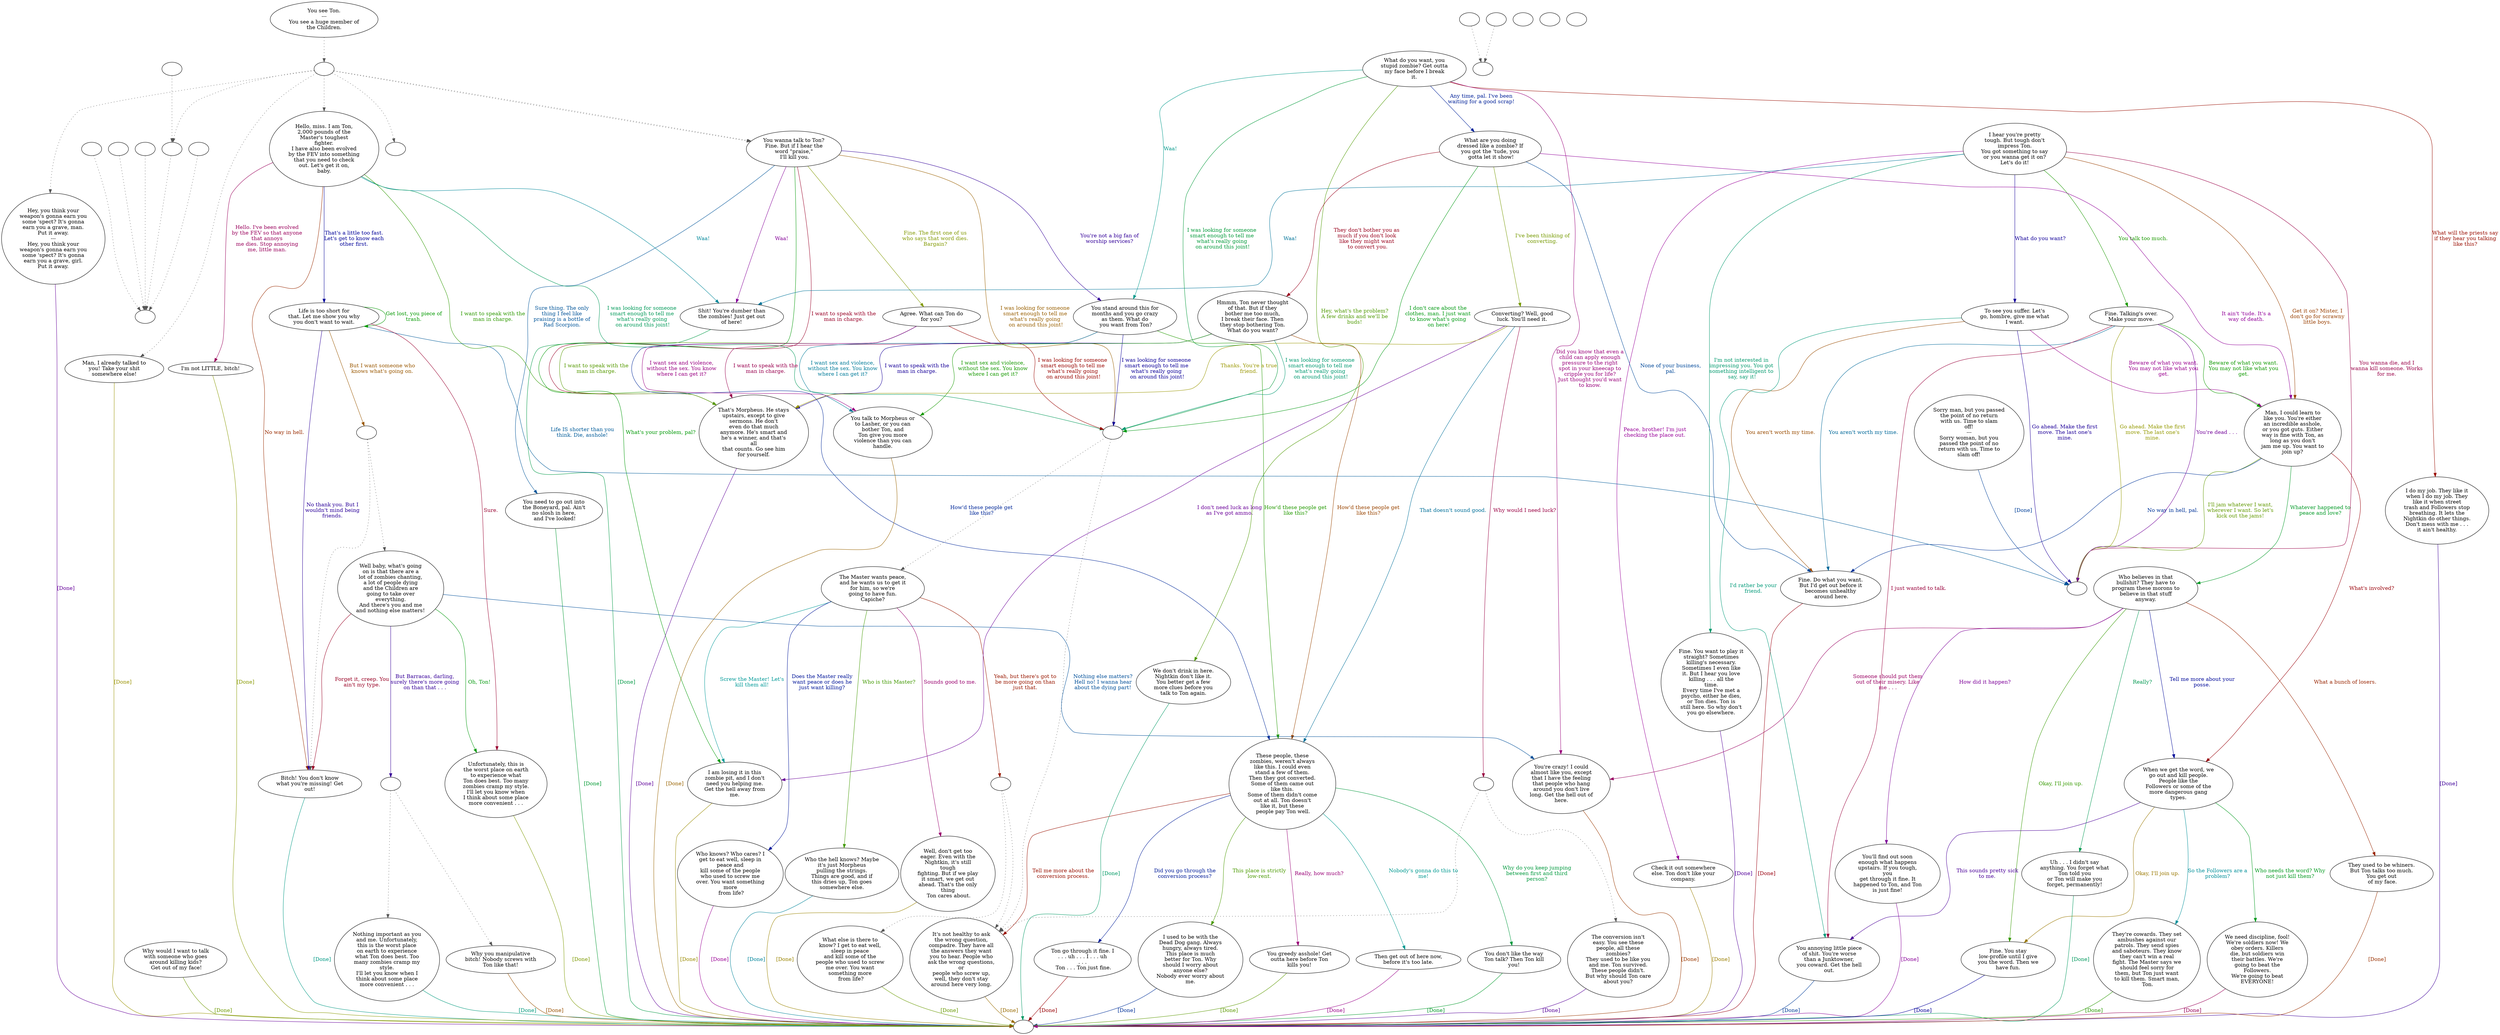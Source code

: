 digraph BARRACUS {
  "start" [style=filled       fillcolor="#FFFFFF"       color="#000000"]
  "start" -> "do_dialogue" [style=dotted color="#555555"]
  "start" [label="You see Ton.\n---\nYou see a huge member of\nthe Children."]
  "do_dialogue" [style=filled       fillcolor="#FFFFFF"       color="#000000"]
  "do_dialogue" -> "weapon_check" [style=dotted color="#555555"]
  "do_dialogue" -> "get_reaction" [style=dotted color="#555555"]
  "do_dialogue" -> "Barracus04" [style=dotted color="#555555"]
  "do_dialogue" -> "Barracus03" [style=dotted color="#555555"]
  "do_dialogue" -> "Barracus06" [style=dotted color="#555555"]
  "do_dialogue" -> "Barracus07" [style=dotted color="#555555"]
  "do_dialogue" -> "Barracus06" [style=dotted color="#555555"]
  "do_dialogue" [label=""]
  "social_skills" [style=filled       fillcolor="#FFFFFF"       color="#000000"]
  "social_skills" -> "get_reaction" [style=dotted color="#555555"]
  "social_skills" [label=""]
  "weapon_check" [style=filled       fillcolor="#FFFFFF"       color="#000000"]
  "weapon_check" [label=""]
  "Barracus00" [style=filled       fillcolor="#FFFFFF"       color="#000000"]
  "Barracus00" [label="Sorry man, but you passed\nthe point of no return\nwith us. Time to slam\noff!\n---\nSorry woman, but you\npassed the point of no\nreturn with us. Time to\nslam off!"]
  "Barracus00" -> "BarracusCombat" [label="[Done]" color="#004099" fontcolor="#004099"]
  "Barracus01" [style=filled       fillcolor="#FFFFFF"       color="#000000"]
  "Barracus01" [label="Why would I want to talk\nwith someone who goes\naround killing kids?\n Get out of my face!"]
  "Barracus01" -> "BarracusEnd" [label="[Done]" color="#6D9900" fontcolor="#6D9900"]
  "Barracus02" [style=filled       fillcolor="#FFFFFF"       color="#000000"]
  "Barracus02" [label="I hear you're pretty\ntough. But tough don't\nimpress Ton.\nYou got something to say\nor you wanna get it on?\nLet's do it!"]
  "Barracus02" -> "Barracus08" [label="Peace, brother! I'm just\nchecking the place out." color="#980099" fontcolor="#980099"]
  "Barracus02" -> "Barracus09" [label="I'm not interested in\nimpressing you. You got\nsomething intelligent to\n say, say it!" color="#00996C" fontcolor="#00996C"]
  "Barracus02" -> "Barracus10" [label="Get it on? Mister, I\ndon't go for scrawny\nlittle boys." color="#993F00" fontcolor="#993F00"]
  "Barracus02" -> "Barracus11" [label="What do you want?" color="#120099" fontcolor="#120099"]
  "Barracus02" -> "Barracus12" [label="You talk too much." color="#1A9900" fontcolor="#1A9900"]
  "Barracus02" -> "BarracusCombat" [label="You wanna die, and I\nwanna kill someone. Works\nfor me." color="#990047" fontcolor="#990047"]
  "Barracus02" -> "Barracus13" [label="Waa!" color="#007499" fontcolor="#007499"]
  "Barracus03" [style=filled       fillcolor="#FFFFFF"       color="#000000"]
  "Barracus03" [label="Man, I already talked to\nyou! Take your shit\nsomewhere else!"]
  "Barracus03" -> "BarracusEnd" [label="[Done]" color="#999200" fontcolor="#999200"]
  "Barracus04" [style=filled       fillcolor="#FFFFFF"       color="#000000"]
  "Barracus04" [label="Hey, you think your\nweapon's gonna earn you\nsome 'spect? It's gonna\nearn you a grave, man.\nPut it away.\n---\nHey, you think your\nweapon's gonna earn you\nsome 'spect? It's gonna\nearn you a grave, girl.\nPut it away."]
  "Barracus04" -> "BarracusEnd" [label="[Done]" color="#650099" fontcolor="#650099"]
  "Barracus05" [style=filled       fillcolor="#FFFFFF"       color="#000000"]
  "Barracus05" [label="What do you want, you\nstupid zombie? Get outta\nmy face before I break\nit."]
  "Barracus05" -> "Barracus05a" [label="I was looking for someone\nsmart enough to tell me\nwhat's really going\n on around this joint!" color="#009938" fontcolor="#009938"]
  "Barracus05" -> "Barracus16" [label="What will the priests say\nif they hear you talking\nlike this?" color="#990C00" fontcolor="#990C00"]
  "Barracus05" -> "Barracus17" [label="Any time, pal. I've been\nwaiting for a good scrap!" color="#002199" fontcolor="#002199"]
  "Barracus05" -> "Barracus18" [label="Hey, what's the problem?\nA few drinks and we'll be\nbuds!" color="#4D9900" fontcolor="#4D9900"]
  "Barracus05" -> "Barracus19" [label="Did you know that even a\nchild can apply enough\npressure to the right\nspot in your kneecap to\ncripple you for life?\nJust thought you'd want\nto know." color="#99007A" fontcolor="#99007A"]
  "Barracus05" -> "Barracus20" [label="Waa!" color="#00998B" fontcolor="#00998B"]
  "Barracus05a" [style=filled       fillcolor="#FFFFFF"       color="#000000"]
  "Barracus05a" -> "Barracus14" [style=dotted color="#555555"]
  "Barracus05a" -> "Barracus15" [style=dotted color="#555555"]
  "Barracus05a" [label=""]
  "Barracus06" [style=filled       fillcolor="#FFFFFF"       color="#000000"]
  "Barracus06" [label="You wanna talk to Ton?\nFine. But if I hear the\nword \"praise,\"\n I'll kill you."]
  "Barracus06" -> "Barracus05a" [label="I was looking for someone\nsmart enough to tell me\nwhat's really going\n on around this joint!" color="#995F00" fontcolor="#995F00"]
  "Barracus06" -> "Barracus20" [label="You're not a big fan of\nworship services?" color="#320099" fontcolor="#320099"]
  "Barracus06" -> "Barracus21" [label="What's your problem, pal?" color="#009905" fontcolor="#009905"]
  "Barracus06" -> "Barracus22" [label="I want to speak with the\nman in charge." color="#990027" fontcolor="#990027"]
  "Barracus06" -> "Barracus23" [label="Sure thing. The only\nthing I feel like\npraising is a bottle of\nRad Scorpion." color="#005499" fontcolor="#005499"]
  "Barracus06" -> "Barracus24" [label="Fine. The first one of us\nwho says that word dies.\nBargain?" color="#819900" fontcolor="#819900"]
  "Barracus06" -> "Barracus13" [label="Waa!" color="#850099" fontcolor="#850099"]
  "Barracus07" [style=filled       fillcolor="#FFFFFF"       color="#000000"]
  "Barracus07" [label="Hello, miss. I am Ton,\n2,000 pounds of the\nMaster's toughest\nfighter.\nI have also been evolved\nby the FEV into something\nthat you need to check\nout. Let's get it on,\nbaby."]
  "Barracus07" -> "Barracus05a" [label="I was looking for someone\nsmart enough to tell me\nwhat's really going\n on around this joint!" color="#009958" fontcolor="#009958"]
  "Barracus07" -> "Barracus25" [label="No way in hell." color="#992B00" fontcolor="#992B00"]
  "Barracus07" -> "Barracus26" [label="That's a little too fast.\nLet's get to know each\nother first." color="#000199" fontcolor="#000199"]
  "Barracus07" -> "Barracus22" [label="I want to speak with the\nman in charge." color="#2E9900" fontcolor="#2E9900"]
  "Barracus07" -> "Barracus27" [label="Hello. I've been evolved\nby the FEV so that anyone\nthat annoys\nme dies. Stop annoying\nme, little man." color="#99005B" fontcolor="#99005B"]
  "Barracus07" -> "Barracus13" [label="Waa!" color="#008799" fontcolor="#008799"]
  "Barracus08" [style=filled       fillcolor="#FFFFFF"       color="#000000"]
  "Barracus08" [label="Check it out somewhere\nelse. Ton don't like your\ncompany."]
  "Barracus08" -> "BarracusEnd" [label="[Done]" color="#997E00" fontcolor="#997E00"]
  "Barracus09" [style=filled       fillcolor="#FFFFFF"       color="#000000"]
  "Barracus09" [label="Fine. You want to play it\nstraight? Sometimes\nkilling's necessary.\nSometimes I even like\nit. But I hear you love\nkilling . . . all the\ntime.\nEvery time I've met a\npsycho, either he dies,\nor Ton dies. Ton is\nstill here. So why don't\nyou go elsewhere."]
  "Barracus09" -> "BarracusEnd" [label="[Done]" color="#520099" fontcolor="#520099"]
  "Barracus10" [style=filled       fillcolor="#FFFFFF"       color="#000000"]
  "Barracus10" [label="Man, I could learn to\nlike you. You're either\nan incredible asshole,\nor you got guts. Either\nway is fine with Ton, as\nlong as you don't\njam me up. You want to\njoin up?"]
  "Barracus10" -> "Barracus28" [label="Whatever happened to\npeace and love?" color="#009925" fontcolor="#009925"]
  "Barracus10" -> "Barracus29" [label="What's involved?" color="#990008" fontcolor="#990008"]
  "Barracus10" -> "Barracus30" [label="No way in hell, pal." color="#003499" fontcolor="#003499"]
  "Barracus10" -> "BarracusCombat" [label="I'll jam whatever I want,\nwherever I want. So let's\nkick out the jams!" color="#619900" fontcolor="#619900"]
  "Barracus11" [style=filled       fillcolor="#FFFFFF"       color="#000000"]
  "Barracus11" [label="To see you suffer. Let's\ngo, hombre, give me what\nI want."]
  "Barracus11" -> "Barracus10" [label="Beware of what you want.\nYou may not like what you\nget." color="#99008E" fontcolor="#99008E"]
  "Barracus11" -> "Barracus31" [label="I'd rather be your\nfriend." color="#009978" fontcolor="#009978"]
  "Barracus11" -> "Barracus30" [label="You aren't worth my time." color="#994B00" fontcolor="#994B00"]
  "Barracus11" -> "BarracusCombat" [label="Go ahead. Make the first\nmove. The last one's\nmine." color="#1E0099" fontcolor="#1E0099"]
  "Barracus12" [style=filled       fillcolor="#FFFFFF"       color="#000000"]
  "Barracus12" [label="Fine. Talking's over.\nMake your move."]
  "Barracus12" -> "Barracus10" [label="Beware of what you want.\nYou may not like what you\nget." color="#0E9900" fontcolor="#0E9900"]
  "Barracus12" -> "Barracus31" [label="I just wanted to talk." color="#99003B" fontcolor="#99003B"]
  "Barracus12" -> "Barracus30" [label="You aren't worth my time." color="#006899" fontcolor="#006899"]
  "Barracus12" -> "BarracusCombat" [label="Go ahead. Make the first\nmove. The last one's\nmine." color="#949900" fontcolor="#949900"]
  "Barracus12" -> "BarracusCombat" [label="You're dead . . ." color="#710099" fontcolor="#710099"]
  "Barracus13" [style=filled       fillcolor="#FFFFFF"       color="#000000"]
  "Barracus13" [label="Shit! You're dumber than\nthe zombies! Just get out\nof here!"]
  "Barracus13" -> "BarracusEnd" [label="[Done]" color="#009945" fontcolor="#009945"]
  "Barracus14" [style=filled       fillcolor="#FFFFFF"       color="#000000"]
  "Barracus14" [label="The Master wants peace,\nand he wants us to get it\nfor him, so we're\ngoing to have fun.\nCapiche?"]
  "Barracus14" -> "Barracus14a" [label="Yeah, but there's got to\nbe more going on than\njust that." color="#991800" fontcolor="#991800"]
  "Barracus14" -> "Barracus33" [label="Does the Master really\nwant peace or does he\njust want killing?" color="#001599" fontcolor="#001599"]
  "Barracus14" -> "Barracus46" [label="Who is this Master?" color="#419900" fontcolor="#419900"]
  "Barracus14" -> "Barracus47" [label="Sounds good to me." color="#99006E" fontcolor="#99006E"]
  "Barracus14" -> "Barracus21" [label="Screw the Master! Let's\nkill them all!" color="#009997" fontcolor="#009997"]
  "Barracus14a" [style=filled       fillcolor="#FFFFFF"       color="#000000"]
  "Barracus14a" -> "Barracus32" [style=dotted color="#555555"]
  "Barracus14a" -> "Barracus15" [style=dotted color="#555555"]
  "Barracus14a" [label=""]
  "Barracus15" [style=filled       fillcolor="#FFFFFF"       color="#000000"]
  "Barracus15" [label="It's not healthy to ask\nthe wrong question,\ncompadre. They have all\nthe answers they want\nyou to hear. People who\nask the wrong questions,\nor\npeople who screw up,\nwell, they don't stay\naround here very long."]
  "Barracus15" -> "BarracusEnd" [label="[Done]" color="#996B00" fontcolor="#996B00"]
  "Barracus16" [style=filled       fillcolor="#FFFFFF"       color="#000000"]
  "Barracus16" [label="I do my job. They like it\nwhen I do my job. They\nlike it when street\ntrash and Followers stop\nbreathing. It lets the\nNightkin do other things.\nDon't mess with me . . .\nit ain't healthy."]
  "Barracus16" -> "BarracusEnd" [label="[Done]" color="#3E0099" fontcolor="#3E0099"]
  "Barracus17" [style=filled       fillcolor="#FFFFFF"       color="#000000"]
  "Barracus17" [label="What are you doing\ndressed like a zombie? If\nyou got the 'tude, you\n gotta let it show!"]
  "Barracus17" -> "Barracus05a" [label="I don't care about the\nclothes, man. I just want\nto know what's going\n on here!" color="#009911" fontcolor="#009911"]
  "Barracus17" -> "Barracus34" [label="They don't bother you as\nmuch if you don't look\nlike they might want\n to convert you." color="#99001B" fontcolor="#99001B"]
  "Barracus17" -> "Barracus30" [label="None of your business,\npal." color="#004899" fontcolor="#004899"]
  "Barracus17" -> "Barracus35" [label="I've been thinking of\nconverting." color="#759900" fontcolor="#759900"]
  "Barracus17" -> "Barracus10" [label="It ain't 'tude. It's a\nway of death." color="#910099" fontcolor="#910099"]
  "Barracus18" [style=filled       fillcolor="#FFFFFF"       color="#000000"]
  "Barracus18" [label="We don't drink in here.\nNightkin don't like it.\nYou better get a few\nmore clues before you\ntalk to Ton again."]
  "Barracus18" -> "BarracusEnd" [label="[Done]" color="#009964" fontcolor="#009964"]
  "Barracus19" [style=filled       fillcolor="#FFFFFF"       color="#000000"]
  "Barracus19" [label="You're crazy! I could\nalmost like you, except\nthat I have the feeling\nthat people who hang\naround you don't live\nlong. Get the hell out of\nhere."]
  "Barracus19" -> "BarracusEnd" [label="[Done]" color="#993800" fontcolor="#993800"]
  "Barracus20" [style=filled       fillcolor="#FFFFFF"       color="#000000"]
  "Barracus20" [label="You stand around this for\nmonths and you go crazy\nas them. What do\n you want from Ton?"]
  "Barracus20" -> "Barracus05a" [label="I was looking for someone\nsmart enough to tell me\nwhat's really going\n on around this joint!" color="#0B0099" fontcolor="#0B0099"]
  "Barracus20" -> "Barracus36" [label="How'd these people get\nlike this?" color="#229900" fontcolor="#229900"]
  "Barracus20" -> "Barracus22" [label="I want to speak with the\nman in charge." color="#99004E" fontcolor="#99004E"]
  "Barracus20" -> "Barracus37" [label="I want sex and violence,\nwithout the sex. You know\nwhere I can get it?" color="#007B99" fontcolor="#007B99"]
  "Barracus21" [style=filled       fillcolor="#FFFFFF"       color="#000000"]
  "Barracus21" [label="I am losing it in this\nzombie pit, and I don't\nneed you helping me.\nGet the hell away from\nme."]
  "Barracus21" -> "BarracusEnd" [label="[Done]" color="#998A00" fontcolor="#998A00"]
  "Barracus22" [style=filled       fillcolor="#FFFFFF"       color="#000000"]
  "Barracus22" [label="That's Morpheus. He stays\nupstairs, except to give\nsermons. He don't\neven do that much\nanymore. He's smart and\nhe's a winner, and that's\nall\nthat counts. Go see him\nfor yourself."]
  "Barracus22" -> "BarracusEnd" [label="[Done]" color="#5E0099" fontcolor="#5E0099"]
  "Barracus23" [style=filled       fillcolor="#FFFFFF"       color="#000000"]
  "Barracus23" [label="You need to go out into\nthe Boneyard, pal. Ain't\nno slosh in here,\n and I've looked!"]
  "Barracus23" -> "BarracusEnd" [label="[Done]" color="#009931" fontcolor="#009931"]
  "Barracus24" [style=filled       fillcolor="#FFFFFF"       color="#000000"]
  "Barracus24" [label="Agree. What can Ton do\nfor you?"]
  "Barracus24" -> "Barracus05a" [label="I was looking for someone\nsmart enough to tell me\nwhat's really going\n on around this joint!" color="#990400" fontcolor="#990400"]
  "Barracus24" -> "Barracus36" [label="How'd these people get\nlike this?" color="#002899" fontcolor="#002899"]
  "Barracus24" -> "Barracus22" [label="I want to speak with the\nman in charge." color="#559900" fontcolor="#559900"]
  "Barracus24" -> "Barracus37" [label="I want sex and violence,\nwithout the sex. You know\nwhere I can get it?" color="#990082" fontcolor="#990082"]
  "Barracus25" [style=filled       fillcolor="#FFFFFF"       color="#000000"]
  "Barracus25" [label="Bitch! You don't know\nwhat you're missing! Get\nout!"]
  "Barracus25" -> "BarracusEnd" [label="[Done]" color="#009984" fontcolor="#009984"]
  "Barracus26" [style=filled       fillcolor="#FFFFFF"       color="#000000"]
  "Barracus26" [label="Life is too short for\nthat. Let me show you why\nyou don't want to wait."]
  "Barracus26" -> "Barracus26a" [label="But I want someone who\nknows what's going on." color="#995700" fontcolor="#995700"]
  "Barracus26" -> "Barracus25" [label="No thank you. But I\nwouldn't mind being\nfriends." color="#2A0099" fontcolor="#2A0099"]
  "Barracus26" -> "Barracus26" [label="Get lost, you piece of\ntrash." color="#029900" fontcolor="#029900"]
  "Barracus26" -> "Barracus39" [label="Sure." color="#99002F" fontcolor="#99002F"]
  "Barracus26" -> "BarracusCombat" [label="Life IS shorter than you\nthink. Die, asshole!" color="#005B99" fontcolor="#005B99"]
  "Barracus26a" [style=filled       fillcolor="#FFFFFF"       color="#000000"]
  "Barracus26a" -> "Barracus38" [style=dotted color="#555555"]
  "Barracus26a" -> "Barracus25" [style=dotted color="#555555"]
  "Barracus26a" [label=""]
  "Barracus27" [style=filled       fillcolor="#FFFFFF"       color="#000000"]
  "Barracus27" [label="I'm not LITTLE, bitch!"]
  "Barracus27" -> "BarracusEnd" [label="[Done]" color="#889900" fontcolor="#889900"]
  "Barracus28" [style=filled       fillcolor="#FFFFFF"       color="#000000"]
  "Barracus28" [label="Who believes in that\nbullshit? They have to\nprogram these morons to\nbelieve in that stuff\nanyway."]
  "Barracus28" -> "Barracus40" [label="How did it happen?" color="#7D0099" fontcolor="#7D0099"]
  "Barracus28" -> "Barracus41" [label="Really?" color="#009951" fontcolor="#009951"]
  "Barracus28" -> "Barracus42" [label="What a bunch of losers." color="#992400" fontcolor="#992400"]
  "Barracus28" -> "Barracus29" [label="Tell me more about your\nposse." color="#000999" fontcolor="#000999"]
  "Barracus28" -> "Barracus43" [label="Okay, I'll join up." color="#359900" fontcolor="#359900"]
  "Barracus28" -> "Barracus19" [label="Someone should put them\nout of their misery. Like\nme . . ." color="#990062" fontcolor="#990062"]
  "Barracus29" [style=filled       fillcolor="#FFFFFF"       color="#000000"]
  "Barracus29" [label="When we get the word, we\ngo out and kill people.\nPeople like the\nFollowers or some of the\nmore dangerous gang\ntypes."]
  "Barracus29" -> "Barracus44" [label="So the Followers are a\nproblem?" color="#008F99" fontcolor="#008F99"]
  "Barracus29" -> "Barracus43" [label="Okay, I'll join up." color="#997700" fontcolor="#997700"]
  "Barracus29" -> "Barracus31" [label="This sounds pretty sick\nto me." color="#4A0099" fontcolor="#4A0099"]
  "Barracus29" -> "Barracus45" [label="Who needs the word? Why\nnot just kill them?" color="#00991D" fontcolor="#00991D"]
  "Barracus30" [style=filled       fillcolor="#FFFFFF"       color="#000000"]
  "Barracus30" [label="Fine. Do what you want.\nBut I'd get out before it\nbecomes unhealthy\n around here."]
  "Barracus30" -> "BarracusEnd" [label="[Done]" color="#99000F" fontcolor="#99000F"]
  "Barracus31" [style=filled       fillcolor="#FFFFFF"       color="#000000"]
  "Barracus31" [label="You annoying little piece\nof shit. You're worse\nthan a Junktowner,\nyou coward. Get the hell\nout."]
  "Barracus31" -> "BarracusEnd" [label="[Done]" color="#003C99" fontcolor="#003C99"]
  "Barracus32" [style=filled       fillcolor="#FFFFFF"       color="#000000"]
  "Barracus32" [label="What else is there to\nknow? I get to eat well,\nsleep in peace\nand kill some of the\npeople who used to screw\nme over. You want\nsomething more\n from life?"]
  "Barracus32" -> "BarracusEnd" [label="[Done]" color="#689900" fontcolor="#689900"]
  "Barracus33" [style=filled       fillcolor="#FFFFFF"       color="#000000"]
  "Barracus33" [label="Who knows? Who cares? I\nget to eat well, sleep in\npeace and\nkill some of the people\nwho used to screw me\nover. You want something\nmore\n from life?"]
  "Barracus33" -> "BarracusEnd" [label="[Done]" color="#990095" fontcolor="#990095"]
  "Barracus34" [style=filled       fillcolor="#FFFFFF"       color="#000000"]
  "Barracus34" [label="Hmmm, Ton never thought\nof that. But if they\nbother me too much,\nI break their face. Then\nthey stop bothering Ton.\nWhat do you want?"]
  "Barracus34" -> "Barracus05a" [label="I was looking for someone\nsmart enough to tell me\nwhat's really going\n on around this joint!" color="#009970" fontcolor="#009970"]
  "Barracus34" -> "Barracus36" [label="How'd these people get\nlike this?" color="#994400" fontcolor="#994400"]
  "Barracus34" -> "Barracus22" [label="I want to speak with the\nman in charge." color="#170099" fontcolor="#170099"]
  "Barracus34" -> "Barracus37" [label="I want sex and violence,\nwithout the sex. You know\nwhere I can get it?" color="#169900" fontcolor="#169900"]
  "Barracus35" [style=filled       fillcolor="#FFFFFF"       color="#000000"]
  "Barracus35" [label="Converting? Well, good\nluck. You'll need it."]
  "Barracus35" -> "Barracus35a" [label="Why would I need luck?" color="#990042" fontcolor="#990042"]
  "Barracus35" -> "Barracus36" [label="That doesn't sound good." color="#006F99" fontcolor="#006F99"]
  "Barracus35" -> "Barracus22" [label="Thanks. You're a true\nfriend." color="#999600" fontcolor="#999600"]
  "Barracus35" -> "Barracus21" [label="I don't need luck as long\nas I've got ammo." color="#6A0099" fontcolor="#6A0099"]
  "Barracus35a" [style=filled       fillcolor="#FFFFFF"       color="#000000"]
  "Barracus35a" -> "Barracus48" [style=dotted color="#555555"]
  "Barracus35a" -> "Barracus15" [style=dotted color="#555555"]
  "Barracus35a" [label=""]
  "Barracus36" [style=filled       fillcolor="#FFFFFF"       color="#000000"]
  "Barracus36" [label="These people, these\nzombies, weren't always\nlike this. I could even\nstand a few of them.\nThen they got converted.\nSome of them came out\nlike this.\nSome of them didn't come\nout at all. Ton doesn't\nlike it, but these\n people pay Ton well."]
  "Barracus36" -> "Barracus49" [label="Why do you keep jumping\nbetween first and third\nperson?" color="#00993D" fontcolor="#00993D"]
  "Barracus36" -> "Barracus15" [label="Tell me more about the\nconversion process." color="#991000" fontcolor="#991000"]
  "Barracus36" -> "Barracus50" [label="Did you go through the\nconversion process?" color="#001C99" fontcolor="#001C99"]
  "Barracus36" -> "Barracus51" [label="This place is strictly\nlow-rent." color="#499900" fontcolor="#499900"]
  "Barracus36" -> "Barracus52" [label="Really, how much?" color="#990076" fontcolor="#990076"]
  "Barracus36" -> "Barracus53" [label="Nobody's gonna do this to\nme!" color="#009990" fontcolor="#009990"]
  "Barracus37" [style=filled       fillcolor="#FFFFFF"       color="#000000"]
  "Barracus37" [label="You talk to Morpheus or\nto Lasher, or you can\nbother Ton, and\nTon give you more\nviolence than you can\nhandle."]
  "Barracus37" -> "BarracusEnd" [label="[Done]" color="#996300" fontcolor="#996300"]
  "Barracus38" [style=filled       fillcolor="#FFFFFF"       color="#000000"]
  "Barracus38" [label="Well baby, what's going\non is that there are a\nlot of zombies chanting,\na lot of people dying\nand the Children are\ngoing to take over\neverything.\nAnd there's you and me\nand nothing else matters!"]
  "Barracus38" -> "Barracus38a" [label="But Barracas, darling,\nsurely there's more going\non than that . . ." color="#370099" fontcolor="#370099"]
  "Barracus38" -> "Barracus39" [label="Oh, Ton!" color="#00990A" fontcolor="#00990A"]
  "Barracus38" -> "Barracus25" [label="Forget it, creep. You\nain't my type." color="#990023" fontcolor="#990023"]
  "Barracus38" -> "Barracus19" [label="Nothing else matters?\nHell no! I wanna hear\nabout the dying part!" color="#004F99" fontcolor="#004F99"]
  "Barracus38a" [style=filled       fillcolor="#FFFFFF"       color="#000000"]
  "Barracus38a" -> "Barracus54" [style=dotted color="#555555"]
  "Barracus38a" -> "Barracus55" [style=dotted color="#555555"]
  "Barracus38a" [label=""]
  "Barracus39" [style=filled       fillcolor="#FFFFFF"       color="#000000"]
  "Barracus39" [label="Unfortunately, this is\nthe worst place on earth\nto experience what\nTon does best. Too many\nzombies cramp my style.\nI'll let you know when\nI think about some place\nmore convenient . . ."]
  "Barracus39" -> "BarracusEnd" [label="[Done]" color="#7C9900" fontcolor="#7C9900"]
  "Barracus40" [style=filled       fillcolor="#FFFFFF"       color="#000000"]
  "Barracus40" [label="You'll find out soon\nenough what happens\nupstairs. If you tough,\nyou\nget through it fine. It\nhappened to Ton, and Ton\nis just fine!"]
  "Barracus40" -> "BarracusEnd" [label="[Done]" color="#890099" fontcolor="#890099"]
  "Barracus41" [style=filled       fillcolor="#FFFFFF"       color="#000000"]
  "Barracus41" [label="Uh . . . I didn't say\nanything. You forget what\nTon told you\nor Ton will make you\nforget, permanently!"]
  "Barracus41" -> "BarracusEnd" [label="[Done]" color="#00995D" fontcolor="#00995D"]
  "Barracus42" [style=filled       fillcolor="#FFFFFF"       color="#000000"]
  "Barracus42" [label="They used to be whiners.\nBut Ton talks too much.\nYou get out\n of my face."]
  "Barracus42" -> "BarracusEnd" [label="[Done]" color="#993000" fontcolor="#993000"]
  "Barracus43" [style=filled       fillcolor="#FFFFFF"       color="#000000"]
  "Barracus43" [label="Fine. You stay\nlow-profile until I give\nyou the word. Then we\nhave fun."]
  "Barracus43" -> "BarracusEnd" [label="[Done]" color="#030099" fontcolor="#030099"]
  "Barracus44" [style=filled       fillcolor="#FFFFFF"       color="#000000"]
  "Barracus44" [label="They're cowards. They set\nambushes against our\npatrols. They send spies\nand saboteurs. They know\nthey can't win a real\nfight. The Master says we\nshould feel sorry for\nthem, but Ton just want\nto kill them. Smart man,\n Ton."]
  "Barracus44" -> "BarracusEnd" [label="[Done]" color="#299900" fontcolor="#299900"]
  "Barracus45" [style=filled       fillcolor="#FFFFFF"       color="#000000"]
  "Barracus45" [label="We need discipline, fool!\nWe're soldiers now! We\nobey orders. Killers\ndie, but soldiers win\ntheir battles. We're\ngoing to beat the\nFollowers.\nWe're going to beat\nEVERYONE!"]
  "Barracus45" -> "BarracusEnd" [label="[Done]" color="#990056" fontcolor="#990056"]
  "Barracus46" [style=filled       fillcolor="#FFFFFF"       color="#000000"]
  "Barracus46" [label="Who the hell knows? Maybe\nit's just Morpheus\npulling the strings.\nThings are good, and if\nthis dries up, Ton goes\nsomewhere else."]
  "Barracus46" -> "BarracusEnd" [label="[Done]" color="#008399" fontcolor="#008399"]
  "Barracus47" [style=filled       fillcolor="#FFFFFF"       color="#000000"]
  "Barracus47" [label="Well, don't get too\neager. Even with the\nNightkin, it's still\ntough\nfighting. But if we play\nit smart, we get out\nahead. That's the only\nthing\n Ton cares about."]
  "Barracus47" -> "BarracusEnd" [label="[Done]" color="#998300" fontcolor="#998300"]
  "Barracus48" [style=filled       fillcolor="#FFFFFF"       color="#000000"]
  "Barracus48" [label="The conversion isn't\neasy. You see these\npeople, all these\nzombies?\nThey used to be like you\nand me. Ton survived.\nThese people didn't.\nBut why should Ton care\nabout you?"]
  "Barracus48" -> "BarracusEnd" [label="[Done]" color="#560099" fontcolor="#560099"]
  "Barracus49" [style=filled       fillcolor="#FFFFFF"       color="#000000"]
  "Barracus49" [label="You don't like the way\nTon talk? Then Ton kill\nyou!"]
  "Barracus49" -> "BarracusEnd" [label="[Done]" color="#00992A" fontcolor="#00992A"]
  "Barracus50" [style=filled       fillcolor="#FFFFFF"       color="#000000"]
  "Barracus50" [label="Ton go through it fine. I\n. . . uh . . . I . . . uh\n. . .\n Ton . . . Ton just fine."]
  "Barracus50" -> "BarracusEnd" [label="[Done]" color="#990003" fontcolor="#990003"]
  "Barracus51" [style=filled       fillcolor="#FFFFFF"       color="#000000"]
  "Barracus51" [label="I used to be with the\nDead Dog gang. Always\nhungry, always tired.\nThis place is much\nbetter for Ton. Why\nshould I worry about\nanyone else?\nNobody ever worry about\nme."]
  "Barracus51" -> "BarracusEnd" [label="[Done]" color="#003099" fontcolor="#003099"]
  "Barracus52" [style=filled       fillcolor="#FFFFFF"       color="#000000"]
  "Barracus52" [label="You greedy asshole! Get\noutta here before Ton\nkills you!"]
  "Barracus52" -> "BarracusEnd" [label="[Done]" color="#5C9900" fontcolor="#5C9900"]
  "Barracus53" [style=filled       fillcolor="#FFFFFF"       color="#000000"]
  "Barracus53" [label="Then get out of here now,\nbefore it's too late."]
  "Barracus53" -> "BarracusEnd" [label="[Done]" color="#990089" fontcolor="#990089"]
  "Barracus54" [style=filled       fillcolor="#FFFFFF"       color="#000000"]
  "Barracus54" [label="Nothing important as you\nand me. Unfortunately,\nthis is the worst place\non earth to experience\nwhat Ton does best. Too\nmany zombies cramp my\nstyle.\nI'll let you know when I\nthink about some place\nmore convenient . . ."]
  "Barracus54" -> "BarracusEnd" [label="[Done]" color="#00997C" fontcolor="#00997C"]
  "Barracus55" [style=filled       fillcolor="#FFFFFF"       color="#000000"]
  "Barracus55" [label="Why you manipulative\nbitch! Nobody screws with\nTon like that!"]
  "Barracus55" -> "BarracusEnd" [label="[Done]" color="#995000" fontcolor="#995000"]
  "BarracusCombat" [style=filled       fillcolor="#FFFFFF"       color="#000000"]
  "BarracusCombat" [label=""]
  "BarracusEnd" [style=filled       fillcolor="#FFFFFF"       color="#000000"]
  "BarracusEnd" [label=""]
  "get_reaction" [style=filled       fillcolor="#FFFFFF"       color="#000000"]
  "get_reaction" -> "ReactToLevel" [style=dotted color="#555555"]
  "get_reaction" [label=""]
  "ReactToLevel" [style=filled       fillcolor="#FFFFFF"       color="#000000"]
  "ReactToLevel" [label=""]
  "LevelToReact" [style=filled       fillcolor="#FFFFFF"       color="#000000"]
  "LevelToReact" [label=""]
  "UpReact" [style=filled       fillcolor="#FFFFFF"       color="#000000"]
  "UpReact" -> "ReactToLevel" [style=dotted color="#555555"]
  "UpReact" [label=""]
  "DownReact" [style=filled       fillcolor="#FFFFFF"       color="#000000"]
  "DownReact" -> "ReactToLevel" [style=dotted color="#555555"]
  "DownReact" [label=""]
  "BottomReact" [style=filled       fillcolor="#FFFFFF"       color="#000000"]
  "BottomReact" [label=""]
  "TopReact" [style=filled       fillcolor="#FFFFFF"       color="#000000"]
  "TopReact" [label=""]
  "BigUpReact" [style=filled       fillcolor="#FFFFFF"       color="#000000"]
  "BigUpReact" -> "ReactToLevel" [style=dotted color="#555555"]
  "BigUpReact" [label=""]
  "BigDownReact" [style=filled       fillcolor="#FFFFFF"       color="#000000"]
  "BigDownReact" -> "ReactToLevel" [style=dotted color="#555555"]
  "BigDownReact" [label=""]
  "UpReactLevel" [style=filled       fillcolor="#FFFFFF"       color="#000000"]
  "UpReactLevel" -> "LevelToReact" [style=dotted color="#555555"]
  "UpReactLevel" [label=""]
  "DownReactLevel" [style=filled       fillcolor="#FFFFFF"       color="#000000"]
  "DownReactLevel" -> "LevelToReact" [style=dotted color="#555555"]
  "DownReactLevel" [label=""]
  "Goodbyes" [style=filled       fillcolor="#FFFFFF"       color="#000000"]
  "Goodbyes" [label=""]
}